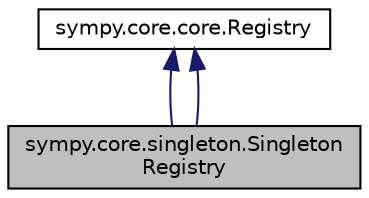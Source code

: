 digraph "sympy.core.singleton.SingletonRegistry"
{
 // LATEX_PDF_SIZE
  edge [fontname="Helvetica",fontsize="10",labelfontname="Helvetica",labelfontsize="10"];
  node [fontname="Helvetica",fontsize="10",shape=record];
  Node1 [label="sympy.core.singleton.Singleton\lRegistry",height=0.2,width=0.4,color="black", fillcolor="grey75", style="filled", fontcolor="black",tooltip=" "];
  Node2 -> Node1 [dir="back",color="midnightblue",fontsize="10",style="solid",fontname="Helvetica"];
  Node2 [label="sympy.core.core.Registry",height=0.2,width=0.4,color="black", fillcolor="white", style="filled",URL="$classsympy_1_1core_1_1core_1_1Registry.html",tooltip=" "];
  Node2 -> Node1 [dir="back",color="midnightblue",fontsize="10",style="solid",fontname="Helvetica"];
}
